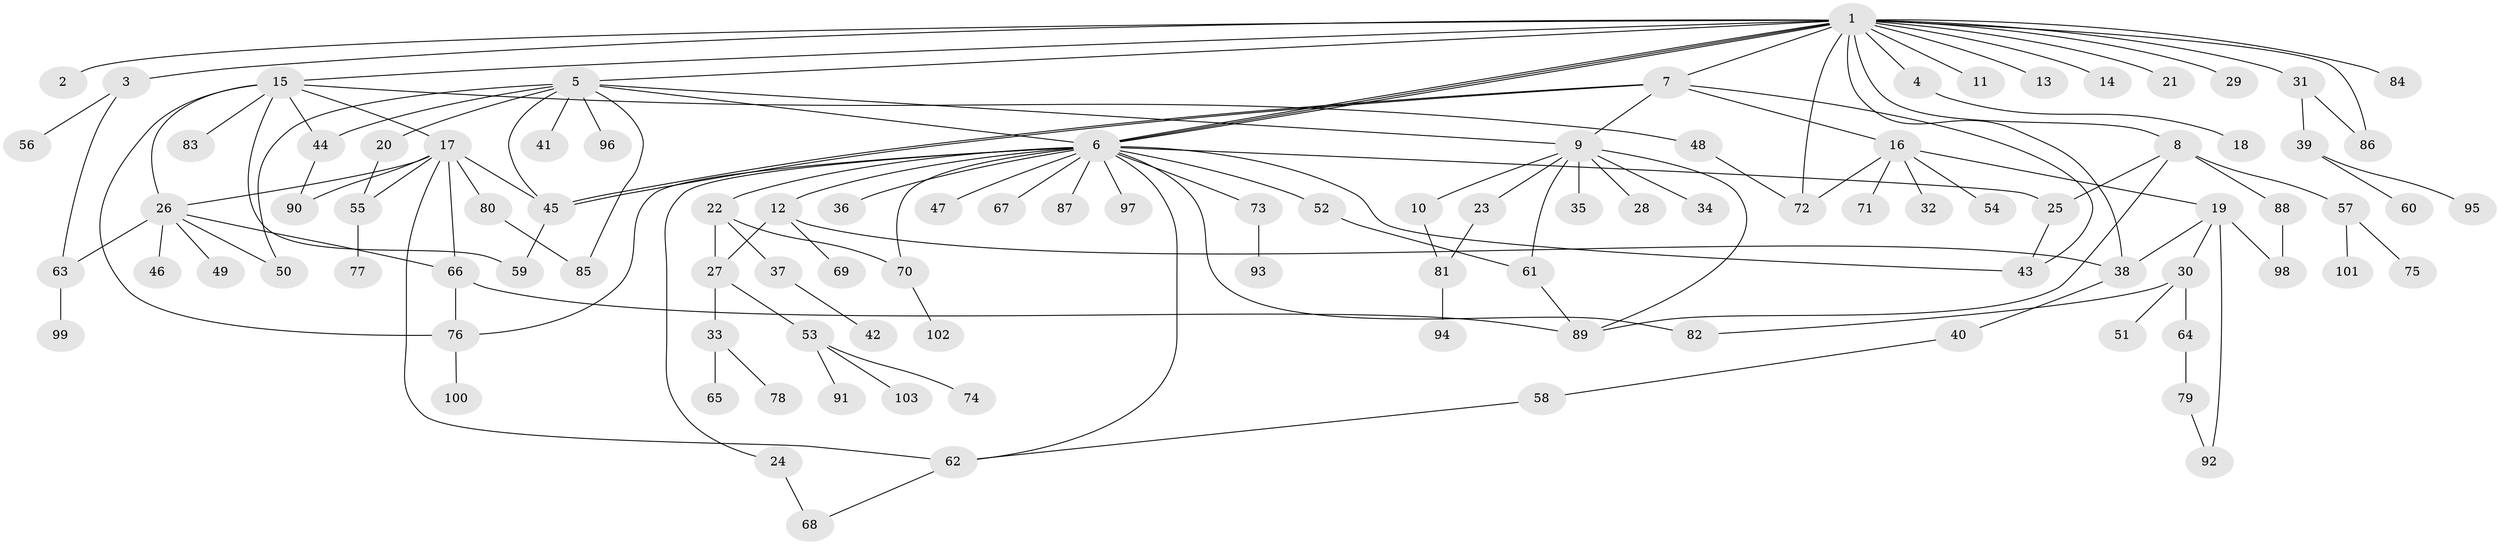 // coarse degree distribution, {16: 0.019230769230769232, 2: 0.23076923076923078, 1: 0.34615384615384615, 8: 0.038461538461538464, 10: 0.019230769230769232, 6: 0.019230769230769232, 5: 0.09615384615384616, 3: 0.11538461538461539, 4: 0.09615384615384616, 7: 0.019230769230769232}
// Generated by graph-tools (version 1.1) at 2025/50/03/04/25 22:50:43]
// undirected, 103 vertices, 141 edges
graph export_dot {
  node [color=gray90,style=filled];
  1;
  2;
  3;
  4;
  5;
  6;
  7;
  8;
  9;
  10;
  11;
  12;
  13;
  14;
  15;
  16;
  17;
  18;
  19;
  20;
  21;
  22;
  23;
  24;
  25;
  26;
  27;
  28;
  29;
  30;
  31;
  32;
  33;
  34;
  35;
  36;
  37;
  38;
  39;
  40;
  41;
  42;
  43;
  44;
  45;
  46;
  47;
  48;
  49;
  50;
  51;
  52;
  53;
  54;
  55;
  56;
  57;
  58;
  59;
  60;
  61;
  62;
  63;
  64;
  65;
  66;
  67;
  68;
  69;
  70;
  71;
  72;
  73;
  74;
  75;
  76;
  77;
  78;
  79;
  80;
  81;
  82;
  83;
  84;
  85;
  86;
  87;
  88;
  89;
  90;
  91;
  92;
  93;
  94;
  95;
  96;
  97;
  98;
  99;
  100;
  101;
  102;
  103;
  1 -- 2;
  1 -- 3;
  1 -- 4;
  1 -- 5;
  1 -- 6;
  1 -- 6;
  1 -- 6;
  1 -- 7;
  1 -- 8;
  1 -- 11;
  1 -- 13;
  1 -- 14;
  1 -- 15;
  1 -- 21;
  1 -- 29;
  1 -- 31;
  1 -- 38;
  1 -- 72;
  1 -- 84;
  1 -- 86;
  3 -- 56;
  3 -- 63;
  4 -- 18;
  5 -- 6;
  5 -- 9;
  5 -- 20;
  5 -- 41;
  5 -- 44;
  5 -- 45;
  5 -- 50;
  5 -- 85;
  5 -- 96;
  6 -- 12;
  6 -- 22;
  6 -- 24;
  6 -- 25;
  6 -- 36;
  6 -- 43;
  6 -- 47;
  6 -- 52;
  6 -- 62;
  6 -- 67;
  6 -- 70;
  6 -- 73;
  6 -- 76;
  6 -- 82;
  6 -- 87;
  6 -- 97;
  7 -- 9;
  7 -- 16;
  7 -- 43;
  7 -- 45;
  7 -- 45;
  8 -- 25;
  8 -- 57;
  8 -- 88;
  8 -- 89;
  9 -- 10;
  9 -- 23;
  9 -- 28;
  9 -- 34;
  9 -- 35;
  9 -- 61;
  9 -- 89;
  10 -- 81;
  12 -- 27;
  12 -- 38;
  12 -- 69;
  15 -- 17;
  15 -- 26;
  15 -- 44;
  15 -- 48;
  15 -- 59;
  15 -- 76;
  15 -- 83;
  16 -- 19;
  16 -- 32;
  16 -- 54;
  16 -- 71;
  16 -- 72;
  17 -- 26;
  17 -- 45;
  17 -- 55;
  17 -- 62;
  17 -- 66;
  17 -- 80;
  17 -- 90;
  19 -- 30;
  19 -- 38;
  19 -- 92;
  19 -- 98;
  20 -- 55;
  22 -- 27;
  22 -- 37;
  22 -- 70;
  23 -- 81;
  24 -- 68;
  25 -- 43;
  26 -- 46;
  26 -- 49;
  26 -- 50;
  26 -- 63;
  26 -- 66;
  27 -- 33;
  27 -- 53;
  30 -- 51;
  30 -- 64;
  30 -- 82;
  31 -- 39;
  31 -- 86;
  33 -- 65;
  33 -- 78;
  37 -- 42;
  38 -- 40;
  39 -- 60;
  39 -- 95;
  40 -- 58;
  44 -- 90;
  45 -- 59;
  48 -- 72;
  52 -- 61;
  53 -- 74;
  53 -- 91;
  53 -- 103;
  55 -- 77;
  57 -- 75;
  57 -- 101;
  58 -- 62;
  61 -- 89;
  62 -- 68;
  63 -- 99;
  64 -- 79;
  66 -- 76;
  66 -- 89;
  70 -- 102;
  73 -- 93;
  76 -- 100;
  79 -- 92;
  80 -- 85;
  81 -- 94;
  88 -- 98;
}
